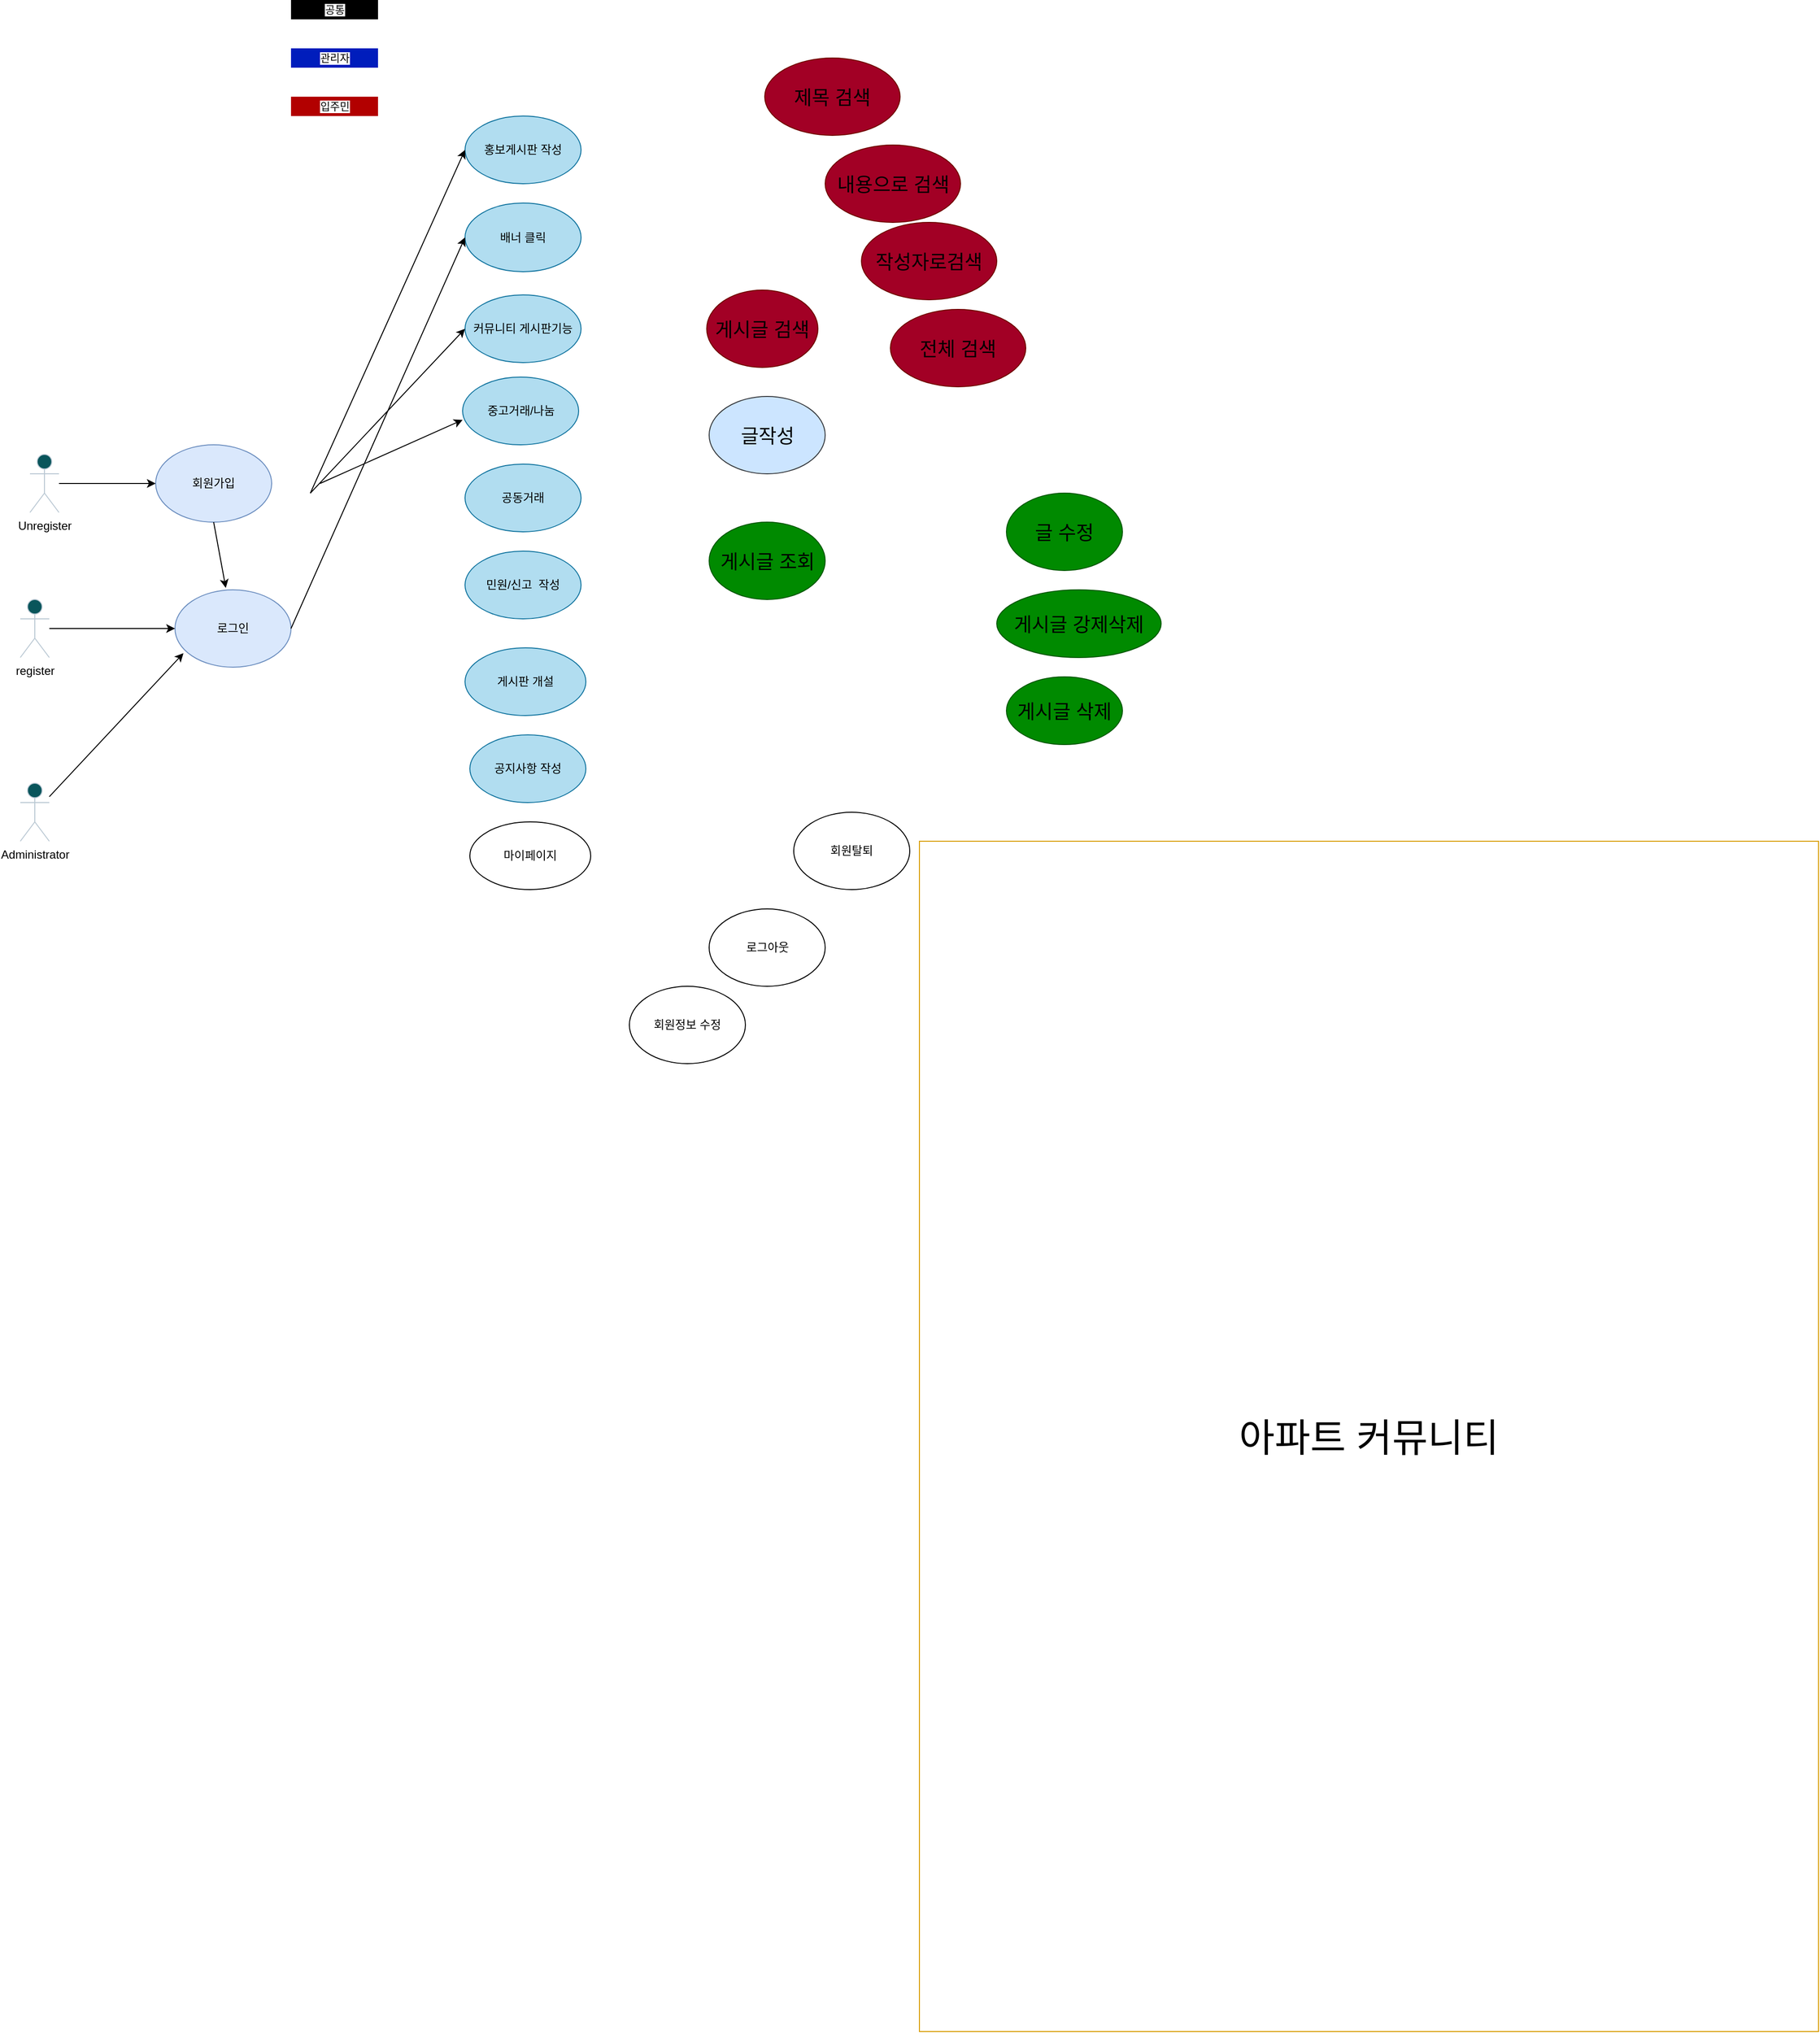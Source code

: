 <mxfile version="21.6.6" type="device">
  <diagram name="페이지-1" id="9C7-a1xFnIlIczW7r2mT">
    <mxGraphModel dx="3434" dy="2591" grid="1" gridSize="10" guides="1" tooltips="1" connect="1" arrows="1" fold="1" page="1" pageScale="1" pageWidth="827" pageHeight="1169" math="0" shadow="0">
      <root>
        <mxCell id="0" />
        <mxCell id="1" parent="0" />
        <mxCell id="ZMsMPGcEfukTu5hcvRHq-67" value="중고거래/나눔" style="ellipse;whiteSpace=wrap;html=1;strokeColor=#10739e;fillColor=#b1ddf0;movable=1;resizable=1;rotatable=1;deletable=1;editable=1;locked=0;connectable=1;" parent="1" vertex="1">
          <mxGeometry x="337.5" y="90" width="120" height="70" as="geometry" />
        </mxCell>
        <mxCell id="ZMsMPGcEfukTu5hcvRHq-72" value="커뮤니티 게시판기능" style="ellipse;whiteSpace=wrap;html=1;strokeColor=#10739e;fillColor=#b1ddf0;movable=1;resizable=1;rotatable=1;deletable=1;editable=1;locked=0;connectable=1;" parent="1" vertex="1">
          <mxGeometry x="340" y="5" width="120" height="70" as="geometry" />
        </mxCell>
        <mxCell id="ZMsMPGcEfukTu5hcvRHq-75" value="민원/신고&amp;nbsp; 작성" style="ellipse;whiteSpace=wrap;html=1;strokeColor=#10739e;fillColor=#b1ddf0;movable=1;resizable=1;rotatable=1;deletable=1;editable=1;locked=0;connectable=1;" parent="1" vertex="1">
          <mxGeometry x="340" y="270" width="120" height="70" as="geometry" />
        </mxCell>
        <mxCell id="ZMsMPGcEfukTu5hcvRHq-17" value="제목 검색" style="ellipse;whiteSpace=wrap;html=1;labelBackgroundColor=none;fillColor=#a20025;strokeColor=#6F0000;fontColor=#000000;fontSize=20;" parent="1" vertex="1">
          <mxGeometry x="650" y="-240" width="140" height="80" as="geometry" />
        </mxCell>
        <mxCell id="ZMsMPGcEfukTu5hcvRHq-18" value="내용으로 검색" style="ellipse;whiteSpace=wrap;html=1;labelBackgroundColor=none;fillColor=#a20025;strokeColor=#6F0000;fontColor=#000000;fontSize=20;" parent="1" vertex="1">
          <mxGeometry x="712.5" y="-150" width="140" height="80" as="geometry" />
        </mxCell>
        <mxCell id="ZMsMPGcEfukTu5hcvRHq-19" value="작성자로검색" style="ellipse;whiteSpace=wrap;html=1;labelBackgroundColor=none;fillColor=#a20025;strokeColor=#6F0000;fontColor=#000000;fontSize=20;" parent="1" vertex="1">
          <mxGeometry x="750" y="-70" width="140" height="80" as="geometry" />
        </mxCell>
        <mxCell id="ZMsMPGcEfukTu5hcvRHq-20" value="전체 검색" style="ellipse;whiteSpace=wrap;html=1;labelBackgroundColor=none;fillColor=#a20025;strokeColor=#6F0000;fontColor=#000000;fontSize=20;" parent="1" vertex="1">
          <mxGeometry x="780" y="20" width="140" height="80" as="geometry" />
        </mxCell>
        <mxCell id="ZMsMPGcEfukTu5hcvRHq-82" value="로그인" style="ellipse;whiteSpace=wrap;html=1;strokeColor=#6c8ebf;fillColor=#dae8fc;" parent="1" vertex="1">
          <mxGeometry x="40" y="310" width="120" height="80" as="geometry" />
        </mxCell>
        <mxCell id="ZMsMPGcEfukTu5hcvRHq-87" value="배너 클릭" style="ellipse;whiteSpace=wrap;html=1;strokeColor=#10739e;fillColor=#b1ddf0;movable=1;resizable=1;rotatable=1;deletable=1;editable=1;locked=0;connectable=1;" parent="1" vertex="1">
          <mxGeometry x="340" y="-90" width="120" height="71" as="geometry" />
        </mxCell>
        <mxCell id="ZMsMPGcEfukTu5hcvRHq-95" value="게시글 강제삭제" style="ellipse;whiteSpace=wrap;html=1;strokeColor=#005700;fillColor=#008a00;movable=1;resizable=1;rotatable=1;deletable=1;editable=1;locked=0;connectable=1;fontColor=#000000;fontSize=20;" parent="1" vertex="1">
          <mxGeometry x="890" y="310" width="170" height="70" as="geometry" />
        </mxCell>
        <mxCell id="ZMsMPGcEfukTu5hcvRHq-96" value="홍보게시판 작성" style="ellipse;whiteSpace=wrap;html=1;strokeColor=#10739e;fillColor=#b1ddf0;movable=1;resizable=1;rotatable=1;deletable=1;editable=1;locked=0;connectable=1;" parent="1" vertex="1">
          <mxGeometry x="340" y="-180" width="120" height="70" as="geometry" />
        </mxCell>
        <mxCell id="ZMsMPGcEfukTu5hcvRHq-99" value="공동거래" style="ellipse;whiteSpace=wrap;html=1;strokeColor=#10739e;fillColor=#b1ddf0;movable=1;resizable=1;rotatable=1;deletable=1;editable=1;locked=0;connectable=1;" parent="1" vertex="1">
          <mxGeometry x="340" y="180" width="120" height="70" as="geometry" />
        </mxCell>
        <mxCell id="ZMsMPGcEfukTu5hcvRHq-76" value="게시글 조회" style="ellipse;whiteSpace=wrap;html=1;strokeColor=#005700;fillColor=#008a00;movable=1;resizable=1;rotatable=1;deletable=1;editable=1;locked=0;connectable=1;fontColor=#000000;fontSize=20;" parent="1" vertex="1">
          <mxGeometry x="592.5" y="240" width="120" height="80" as="geometry" />
        </mxCell>
        <mxCell id="ZMsMPGcEfukTu5hcvRHq-77" value="게시글 검색" style="ellipse;whiteSpace=wrap;html=1;strokeColor=#6F0000;fillColor=#a20025;movable=1;resizable=1;rotatable=1;deletable=1;editable=1;locked=0;connectable=1;fontColor=#000000;fontSize=20;" parent="1" vertex="1">
          <mxGeometry x="590" width="115" height="80" as="geometry" />
        </mxCell>
        <mxCell id="ZMsMPGcEfukTu5hcvRHq-74" value="글작성" style="ellipse;whiteSpace=wrap;html=1;strokeColor=#36393d;fillColor=#cce5ff;movable=1;resizable=1;rotatable=1;deletable=1;editable=1;locked=0;connectable=1;fontSize=20;" parent="1" vertex="1">
          <mxGeometry x="592.5" y="110" width="120" height="80" as="geometry" />
        </mxCell>
        <mxCell id="ZMsMPGcEfukTu5hcvRHq-132" value="회원탈퇴" style="ellipse;whiteSpace=wrap;html=1;" parent="1" vertex="1">
          <mxGeometry x="680" y="540" width="120" height="80" as="geometry" />
        </mxCell>
        <mxCell id="ZMsMPGcEfukTu5hcvRHq-133" value="회원정보 수정" style="ellipse;whiteSpace=wrap;html=1;" parent="1" vertex="1">
          <mxGeometry x="510" y="720" width="120" height="80" as="geometry" />
        </mxCell>
        <mxCell id="ZMsMPGcEfukTu5hcvRHq-134" value="로그아웃" style="ellipse;whiteSpace=wrap;html=1;" parent="1" vertex="1">
          <mxGeometry x="592.5" y="640" width="120" height="80" as="geometry" />
        </mxCell>
        <mxCell id="ZMsMPGcEfukTu5hcvRHq-139" value="관리자" style="endArrow=none;html=1;rounded=0;strokeColor=#001DBC;strokeWidth=20;fillColor=#0050ef;" parent="1" edge="1">
          <mxGeometry width="50" height="50" relative="1" as="geometry">
            <mxPoint x="160" y="-240" as="sourcePoint" />
            <mxPoint x="250" y="-240" as="targetPoint" />
          </mxGeometry>
        </mxCell>
        <mxCell id="ZMsMPGcEfukTu5hcvRHq-140" value="입주민" style="endArrow=none;html=1;rounded=0;strokeColor=#B20000;strokeWidth=20;fillColor=#e51400;" parent="1" edge="1">
          <mxGeometry width="50" height="50" relative="1" as="geometry">
            <mxPoint x="160" y="-190" as="sourcePoint" />
            <mxPoint x="250" y="-190" as="targetPoint" />
          </mxGeometry>
        </mxCell>
        <mxCell id="ZMsMPGcEfukTu5hcvRHq-143" value="공통" style="endArrow=none;html=1;rounded=0;strokeColor=#000000;strokeWidth=20;fillColor=#e51400;" parent="1" edge="1">
          <mxGeometry width="50" height="50" relative="1" as="geometry">
            <mxPoint x="160" y="-290" as="sourcePoint" />
            <mxPoint x="250" y="-290" as="targetPoint" />
          </mxGeometry>
        </mxCell>
        <mxCell id="ZMsMPGcEfukTu5hcvRHq-152" value="게시판 개설" style="ellipse;whiteSpace=wrap;html=1;labelBackgroundColor=none;fillColor=#b1ddf0;strokeColor=#10739e;movable=1;resizable=1;rotatable=1;deletable=1;editable=1;locked=0;connectable=1;" parent="1" vertex="1">
          <mxGeometry x="340" y="370" width="125" height="70" as="geometry" />
        </mxCell>
        <mxCell id="ZMsMPGcEfukTu5hcvRHq-154" value="공지사항 작성" style="ellipse;whiteSpace=wrap;html=1;strokeColor=#10739e;fillColor=#b1ddf0;movable=1;resizable=1;rotatable=1;deletable=1;editable=1;locked=0;connectable=1;" parent="1" vertex="1">
          <mxGeometry x="345" y="460" width="120" height="70" as="geometry" />
        </mxCell>
        <mxCell id="ZMsMPGcEfukTu5hcvRHq-163" value="&lt;span style=&quot;font-size: 40px;&quot;&gt;아파트 커뮤니티&lt;/span&gt;" style="rounded=0;whiteSpace=wrap;html=1;strokeColor=#d79b00;fillColor=none;rotation=0;movable=1;resizable=1;rotatable=1;deletable=1;editable=1;locked=0;connectable=1;" parent="1" vertex="1">
          <mxGeometry x="810" y="570" width="930" height="1231" as="geometry" />
        </mxCell>
        <mxCell id="8hmRnbHSAQa21CKrv3zL-3" value="글 수정" style="ellipse;whiteSpace=wrap;html=1;strokeColor=#005700;fillColor=#008a00;fontColor=#000000;fontSize=20;" parent="1" vertex="1">
          <mxGeometry x="900" y="210" width="120" height="80" as="geometry" />
        </mxCell>
        <mxCell id="WUZ5RsLZGS0A-EFOqmVj-2" value="회원가입" style="ellipse;whiteSpace=wrap;html=1;strokeColor=#6c8ebf;fillColor=#dae8fc;" vertex="1" parent="1">
          <mxGeometry x="20" y="160" width="120" height="80" as="geometry" />
        </mxCell>
        <mxCell id="WUZ5RsLZGS0A-EFOqmVj-4" value="마이페이지" style="ellipse;whiteSpace=wrap;html=1;labelBackgroundColor=none;movable=1;resizable=1;rotatable=1;deletable=1;editable=1;locked=0;connectable=1;" vertex="1" parent="1">
          <mxGeometry x="345" y="550" width="125" height="70" as="geometry" />
        </mxCell>
        <mxCell id="WUZ5RsLZGS0A-EFOqmVj-6" value="게시글 삭제" style="ellipse;whiteSpace=wrap;html=1;strokeColor=#005700;fillColor=#008a00;movable=1;resizable=1;rotatable=1;deletable=1;editable=1;locked=0;connectable=1;fontColor=#000000;fontSize=20;" vertex="1" parent="1">
          <mxGeometry x="900" y="400" width="120" height="70" as="geometry" />
        </mxCell>
        <mxCell id="WUZ5RsLZGS0A-EFOqmVj-8" value="" style="endArrow=classic;html=1;rounded=0;entryX=0.438;entryY=-0.025;entryDx=0;entryDy=0;exitX=0.5;exitY=1;exitDx=0;exitDy=0;entryPerimeter=0;" edge="1" parent="1" source="WUZ5RsLZGS0A-EFOqmVj-2" target="ZMsMPGcEfukTu5hcvRHq-82">
          <mxGeometry width="50" height="50" relative="1" as="geometry">
            <mxPoint x="180" y="350" as="sourcePoint" />
            <mxPoint x="230" y="300" as="targetPoint" />
          </mxGeometry>
        </mxCell>
        <mxCell id="WUZ5RsLZGS0A-EFOqmVj-9" value="" style="endArrow=classic;html=1;rounded=0;entryX=0;entryY=0.5;entryDx=0;entryDy=0;" edge="1" parent="1" target="ZMsMPGcEfukTu5hcvRHq-96">
          <mxGeometry width="50" height="50" relative="1" as="geometry">
            <mxPoint x="180" y="210" as="sourcePoint" />
            <mxPoint x="230" y="160" as="targetPoint" />
          </mxGeometry>
        </mxCell>
        <mxCell id="WUZ5RsLZGS0A-EFOqmVj-10" value="" style="endArrow=classic;html=1;rounded=0;entryX=0;entryY=0.5;entryDx=0;entryDy=0;exitX=1;exitY=0.5;exitDx=0;exitDy=0;" edge="1" parent="1" source="ZMsMPGcEfukTu5hcvRHq-82" target="ZMsMPGcEfukTu5hcvRHq-87">
          <mxGeometry width="50" height="50" relative="1" as="geometry">
            <mxPoint x="190" y="220" as="sourcePoint" />
            <mxPoint x="350" y="-135" as="targetPoint" />
          </mxGeometry>
        </mxCell>
        <mxCell id="WUZ5RsLZGS0A-EFOqmVj-11" value="" style="endArrow=classic;html=1;rounded=0;entryX=0;entryY=0.5;entryDx=0;entryDy=0;" edge="1" parent="1" target="ZMsMPGcEfukTu5hcvRHq-72">
          <mxGeometry width="50" height="50" relative="1" as="geometry">
            <mxPoint x="180" y="210" as="sourcePoint" />
            <mxPoint x="360" y="-125" as="targetPoint" />
          </mxGeometry>
        </mxCell>
        <mxCell id="WUZ5RsLZGS0A-EFOqmVj-15" value="" style="endArrow=classic;html=1;rounded=0;entryX=0;entryY=0.632;entryDx=0;entryDy=0;entryPerimeter=0;" edge="1" parent="1" target="ZMsMPGcEfukTu5hcvRHq-67">
          <mxGeometry width="50" height="50" relative="1" as="geometry">
            <mxPoint x="190" y="200" as="sourcePoint" />
            <mxPoint x="350" y="50" as="targetPoint" />
          </mxGeometry>
        </mxCell>
        <mxCell id="WUZ5RsLZGS0A-EFOqmVj-16" value="" style="endArrow=classic;html=1;rounded=0;" edge="1" parent="1" source="WUZ5RsLZGS0A-EFOqmVj-12" target="WUZ5RsLZGS0A-EFOqmVj-2">
          <mxGeometry width="50" height="50" relative="1" as="geometry">
            <mxPoint x="10" y="400" as="sourcePoint" />
            <mxPoint x="-50" y="300" as="targetPoint" />
          </mxGeometry>
        </mxCell>
        <mxCell id="WUZ5RsLZGS0A-EFOqmVj-17" value="" style="endArrow=classic;html=1;rounded=0;fontFamily=Helvetica;fontSize=12;fontColor=#EEEEEE;entryX=0.073;entryY=0.819;entryDx=0;entryDy=0;entryPerimeter=0;" edge="1" parent="1" source="ZMsMPGcEfukTu5hcvRHq-4" target="ZMsMPGcEfukTu5hcvRHq-82">
          <mxGeometry width="50" height="50" relative="1" as="geometry">
            <mxPoint x="590" y="400" as="sourcePoint" />
            <mxPoint x="640" y="350" as="targetPoint" />
          </mxGeometry>
        </mxCell>
        <mxCell id="WUZ5RsLZGS0A-EFOqmVj-19" value="" style="endArrow=classic;html=1;rounded=0;fontFamily=Helvetica;fontSize=12;fontColor=#EEEEEE;entryX=0;entryY=0.5;entryDx=0;entryDy=0;" edge="1" parent="1" source="ZMsMPGcEfukTu5hcvRHq-1" target="ZMsMPGcEfukTu5hcvRHq-82">
          <mxGeometry width="50" height="50" relative="1" as="geometry">
            <mxPoint x="590" y="400" as="sourcePoint" />
            <mxPoint x="640" y="350" as="targetPoint" />
          </mxGeometry>
        </mxCell>
        <mxCell id="ZMsMPGcEfukTu5hcvRHq-1" value="&lt;font color=&quot;#000000&quot;&gt;register&lt;/font&gt;" style="shape=umlActor;verticalLabelPosition=bottom;verticalAlign=top;html=1;outlineConnect=0;labelBackgroundColor=none;fillColor=#09555B;strokeColor=#BAC8D3;fontColor=#EEEEEE;movable=1;resizable=1;rotatable=1;deletable=1;editable=1;locked=0;connectable=1;" parent="1" vertex="1">
          <mxGeometry x="-120" y="320" width="30" height="60" as="geometry" />
        </mxCell>
        <mxCell id="ZMsMPGcEfukTu5hcvRHq-4" value="&lt;font color=&quot;#000000&quot;&gt;Administrator&lt;/font&gt;" style="shape=umlActor;verticalLabelPosition=bottom;verticalAlign=top;html=1;outlineConnect=0;labelBackgroundColor=none;fillColor=#09555B;strokeColor=#BAC8D3;fontColor=#EEEEEE;movable=1;resizable=1;rotatable=1;deletable=1;editable=1;locked=0;connectable=1;" parent="1" vertex="1">
          <mxGeometry x="-120" y="510" width="30" height="60" as="geometry" />
        </mxCell>
        <mxCell id="WUZ5RsLZGS0A-EFOqmVj-12" value="&lt;font color=&quot;#000000&quot;&gt;Unregister&lt;/font&gt;" style="shape=umlActor;verticalLabelPosition=bottom;verticalAlign=top;html=1;outlineConnect=0;labelBackgroundColor=none;fillColor=#09555B;strokeColor=#BAC8D3;fontColor=#EEEEEE;movable=1;resizable=1;rotatable=1;deletable=1;editable=1;locked=0;connectable=1;" vertex="1" parent="1">
          <mxGeometry x="-110" y="170" width="30" height="60" as="geometry" />
        </mxCell>
      </root>
    </mxGraphModel>
  </diagram>
</mxfile>
